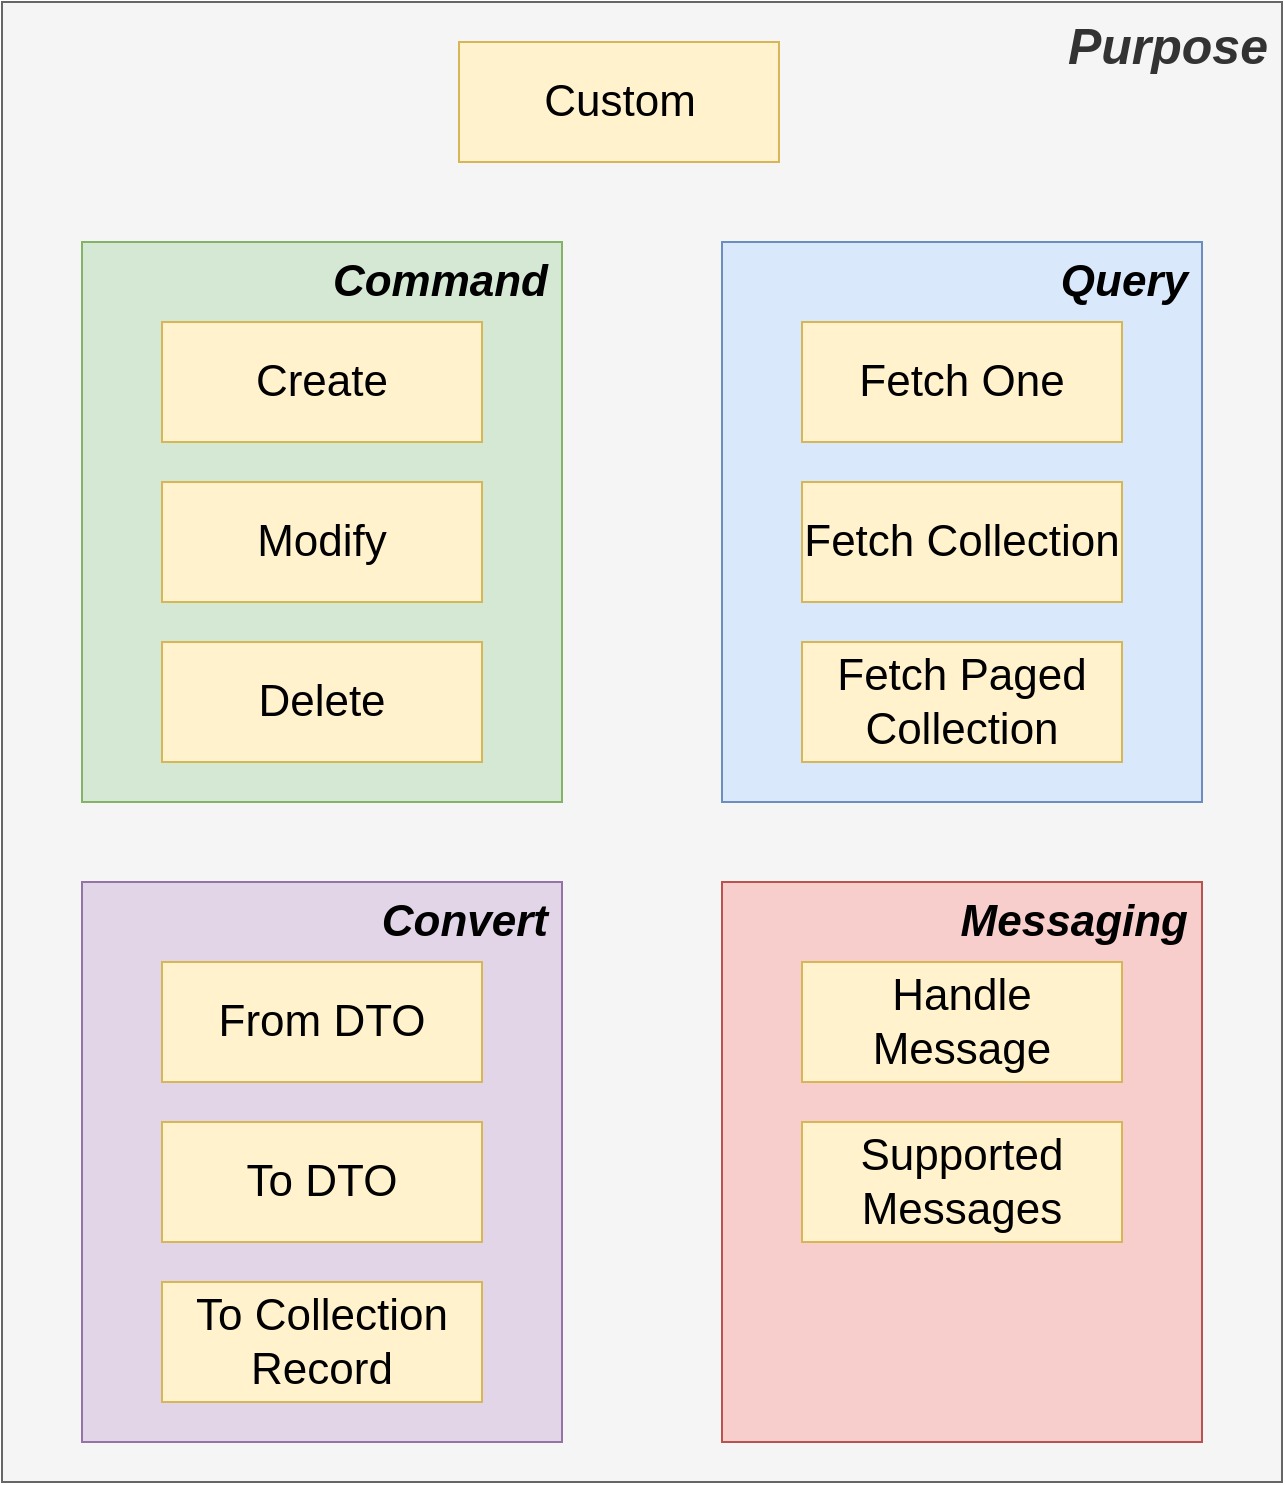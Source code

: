 <mxfile version="10.7.7" type="google"><diagram id="GnkJDhEkz5a-p9ZFHqT3" name="Page-1"><mxGraphModel dx="1802" dy="1102" grid="1" gridSize="10" guides="1" tooltips="1" connect="1" arrows="1" fold="1" page="1" pageScale="1" pageWidth="1100" pageHeight="850" math="0" shadow="0"><root><mxCell id="0"/><mxCell id="1" parent="0"/><mxCell id="r2HZQuXeZZj05G49eKRf-18" value="Purpose" style="rounded=0;whiteSpace=wrap;html=1;fontSize=25;align=right;fillColor=#f5f5f5;strokeColor=#666666;fontColor=#333333;fontStyle=3;verticalAlign=top;spacingRight=5;" vertex="1" parent="1"><mxGeometry x="240" y="80" width="640" height="740" as="geometry"/></mxCell><mxCell id="r2HZQuXeZZj05G49eKRf-3" value="Command" style="rounded=0;whiteSpace=wrap;html=1;fillColor=#d5e8d4;strokeColor=#82b366;fontSize=22;fontStyle=3;verticalAlign=top;align=right;spacingRight=5;" vertex="1" parent="1"><mxGeometry x="280" y="200" width="240" height="280" as="geometry"/></mxCell><mxCell id="r2HZQuXeZZj05G49eKRf-1" value="Custom" style="rounded=0;whiteSpace=wrap;html=1;fontSize=22;fillColor=#fff2cc;strokeColor=#d6b656;fontStyle=0" vertex="1" parent="1"><mxGeometry x="468.5" y="100" width="160" height="60" as="geometry"/></mxCell><mxCell id="r2HZQuXeZZj05G49eKRf-2" value="Create" style="rounded=0;whiteSpace=wrap;html=1;fontSize=22;fillColor=#fff2cc;strokeColor=#d6b656;" vertex="1" parent="1"><mxGeometry x="320" y="240" width="160" height="60" as="geometry"/></mxCell><mxCell id="r2HZQuXeZZj05G49eKRf-4" value="Modify" style="rounded=0;whiteSpace=wrap;html=1;fontSize=22;fillColor=#fff2cc;strokeColor=#d6b656;" vertex="1" parent="1"><mxGeometry x="320" y="320" width="160" height="60" as="geometry"/></mxCell><mxCell id="r2HZQuXeZZj05G49eKRf-5" value="Delete" style="rounded=0;whiteSpace=wrap;html=1;fontSize=22;fillColor=#fff2cc;strokeColor=#d6b656;" vertex="1" parent="1"><mxGeometry x="320" y="400" width="160" height="60" as="geometry"/></mxCell><mxCell id="r2HZQuXeZZj05G49eKRf-6" value="Query" style="rounded=0;whiteSpace=wrap;html=1;fillColor=#dae8fc;strokeColor=#6c8ebf;fontSize=22;fontStyle=3;verticalAlign=top;align=right;spacingRight=5;" vertex="1" parent="1"><mxGeometry x="600" y="200" width="240" height="280" as="geometry"/></mxCell><mxCell id="r2HZQuXeZZj05G49eKRf-7" value="Fetch One" style="rounded=0;whiteSpace=wrap;html=1;fontSize=22;fillColor=#fff2cc;strokeColor=#d6b656;" vertex="1" parent="1"><mxGeometry x="640" y="240" width="160" height="60" as="geometry"/></mxCell><mxCell id="r2HZQuXeZZj05G49eKRf-8" value="Fetch Collection" style="rounded=0;whiteSpace=wrap;html=1;fontSize=22;fillColor=#fff2cc;strokeColor=#d6b656;" vertex="1" parent="1"><mxGeometry x="640" y="320" width="160" height="60" as="geometry"/></mxCell><mxCell id="r2HZQuXeZZj05G49eKRf-9" value="Fetch Paged Collection" style="rounded=0;whiteSpace=wrap;html=1;fontSize=22;fillColor=#fff2cc;strokeColor=#d6b656;" vertex="1" parent="1"><mxGeometry x="640" y="400" width="160" height="60" as="geometry"/></mxCell><mxCell id="r2HZQuXeZZj05G49eKRf-10" value="Convert" style="rounded=0;whiteSpace=wrap;html=1;fillColor=#e1d5e7;strokeColor=#9673a6;fontSize=22;fontStyle=3;verticalAlign=top;align=right;spacingRight=5;" vertex="1" parent="1"><mxGeometry x="280" y="520" width="240" height="280" as="geometry"/></mxCell><mxCell id="r2HZQuXeZZj05G49eKRf-11" value="From DTO" style="rounded=0;whiteSpace=wrap;html=1;fontSize=22;fillColor=#fff2cc;strokeColor=#d6b656;" vertex="1" parent="1"><mxGeometry x="320" y="560" width="160" height="60" as="geometry"/></mxCell><mxCell id="r2HZQuXeZZj05G49eKRf-12" value="To DTO" style="rounded=0;whiteSpace=wrap;html=1;fontSize=22;fillColor=#fff2cc;strokeColor=#d6b656;" vertex="1" parent="1"><mxGeometry x="320" y="640" width="160" height="60" as="geometry"/></mxCell><mxCell id="r2HZQuXeZZj05G49eKRf-13" value="To Collection Record" style="rounded=0;whiteSpace=wrap;html=1;fontSize=22;fillColor=#fff2cc;strokeColor=#d6b656;" vertex="1" parent="1"><mxGeometry x="320" y="720" width="160" height="60" as="geometry"/></mxCell><mxCell id="r2HZQuXeZZj05G49eKRf-14" value="Messaging" style="rounded=0;whiteSpace=wrap;html=1;fillColor=#f8cecc;strokeColor=#b85450;fontSize=22;fontStyle=3;verticalAlign=top;align=right;spacingRight=5;" vertex="1" parent="1"><mxGeometry x="600" y="520" width="240" height="280" as="geometry"/></mxCell><mxCell id="r2HZQuXeZZj05G49eKRf-15" value="Handle Message" style="rounded=0;whiteSpace=wrap;html=1;fontSize=22;fillColor=#fff2cc;strokeColor=#d6b656;" vertex="1" parent="1"><mxGeometry x="640" y="560" width="160" height="60" as="geometry"/></mxCell><mxCell id="r2HZQuXeZZj05G49eKRf-16" value="Supported Messages" style="rounded=0;whiteSpace=wrap;html=1;fontSize=22;fillColor=#fff2cc;strokeColor=#d6b656;" vertex="1" parent="1"><mxGeometry x="640" y="640" width="160" height="60" as="geometry"/></mxCell></root></mxGraphModel></diagram></mxfile>